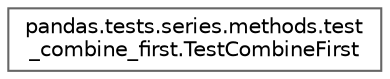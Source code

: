 digraph "Graphical Class Hierarchy"
{
 // LATEX_PDF_SIZE
  bgcolor="transparent";
  edge [fontname=Helvetica,fontsize=10,labelfontname=Helvetica,labelfontsize=10];
  node [fontname=Helvetica,fontsize=10,shape=box,height=0.2,width=0.4];
  rankdir="LR";
  Node0 [id="Node000000",label="pandas.tests.series.methods.test\l_combine_first.TestCombineFirst",height=0.2,width=0.4,color="grey40", fillcolor="white", style="filled",URL="$de/d8e/classpandas_1_1tests_1_1series_1_1methods_1_1test__combine__first_1_1TestCombineFirst.html",tooltip=" "];
}

